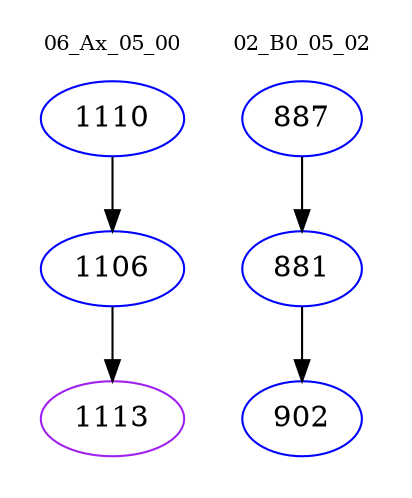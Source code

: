 digraph{
subgraph cluster_0 {
color = white
label = "06_Ax_05_00";
fontsize=10;
T0_1110 [label="1110", color="blue"]
T0_1110 -> T0_1106 [color="black"]
T0_1106 [label="1106", color="blue"]
T0_1106 -> T0_1113 [color="black"]
T0_1113 [label="1113", color="purple"]
}
subgraph cluster_1 {
color = white
label = "02_B0_05_02";
fontsize=10;
T1_887 [label="887", color="blue"]
T1_887 -> T1_881 [color="black"]
T1_881 [label="881", color="blue"]
T1_881 -> T1_902 [color="black"]
T1_902 [label="902", color="blue"]
}
}
